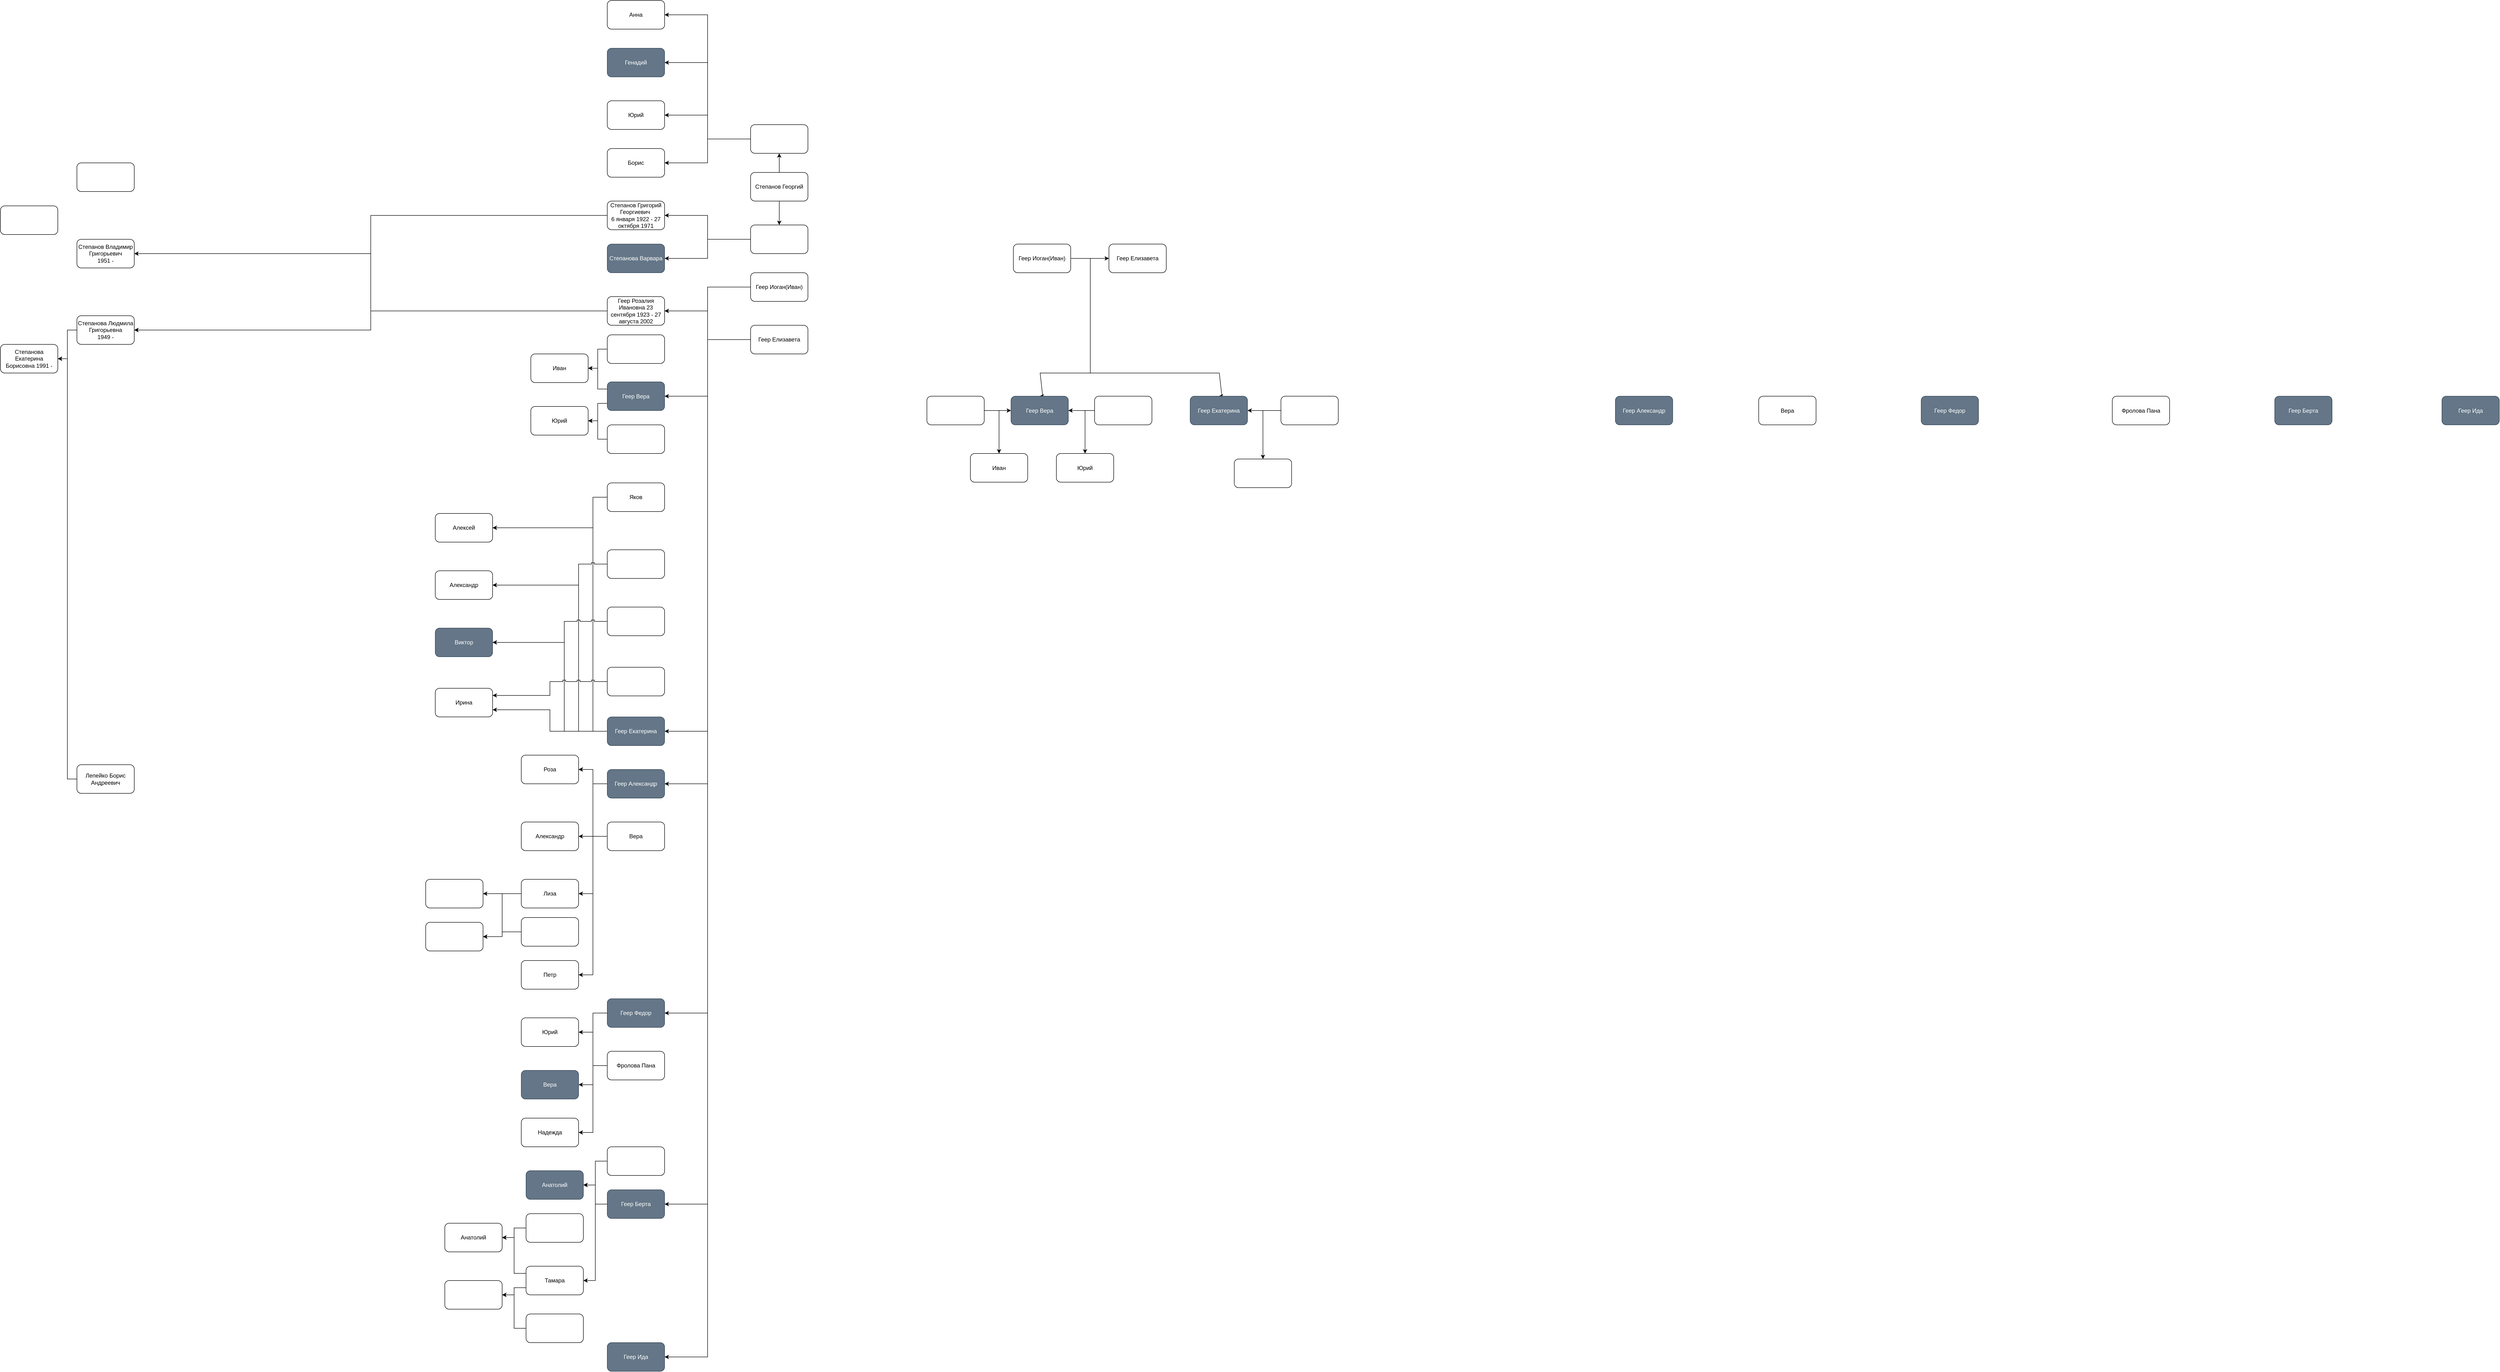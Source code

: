 <mxfile version="12.4.2" type="github" pages="1">
  <diagram id="bOImNjRgHDn3hIm16_os" name="Page-1">
    <mxGraphModel dx="3180" dy="1941" grid="1" gridSize="10" guides="1" tooltips="1" connect="1" arrows="1" fold="1" page="1" pageScale="1" pageWidth="1169" pageHeight="827" math="0" shadow="0">
      <root>
        <mxCell id="0"/>
        <mxCell id="1" parent="0"/>
        <mxCell id="dWE5OJu-kgNSP2H43DEx-1" value="Степанова Екатерина Борисовна 1991 -" style="rounded=1;whiteSpace=wrap;html=1;" vertex="1" parent="1">
          <mxGeometry x="-890" y="260" width="120" height="60" as="geometry"/>
        </mxCell>
        <mxCell id="dWE5OJu-kgNSP2H43DEx-8" style="edgeStyle=orthogonalEdgeStyle;rounded=0;orthogonalLoop=1;jettySize=auto;html=1;exitX=0;exitY=0.5;exitDx=0;exitDy=0;entryX=1;entryY=0.5;entryDx=0;entryDy=0;" edge="1" parent="1" source="dWE5OJu-kgNSP2H43DEx-2" target="dWE5OJu-kgNSP2H43DEx-1">
          <mxGeometry relative="1" as="geometry"/>
        </mxCell>
        <mxCell id="dWE5OJu-kgNSP2H43DEx-2" value="Степанова Людмила Григорьевна&lt;br&gt;1949 -" style="rounded=1;whiteSpace=wrap;html=1;" vertex="1" parent="1">
          <mxGeometry x="-730" y="200" width="120" height="60" as="geometry"/>
        </mxCell>
        <mxCell id="dWE5OJu-kgNSP2H43DEx-7" style="edgeStyle=orthogonalEdgeStyle;rounded=0;orthogonalLoop=1;jettySize=auto;html=1;exitX=0;exitY=0.5;exitDx=0;exitDy=0;entryX=1;entryY=0.5;entryDx=0;entryDy=0;" edge="1" parent="1" source="dWE5OJu-kgNSP2H43DEx-3" target="dWE5OJu-kgNSP2H43DEx-1">
          <mxGeometry relative="1" as="geometry"/>
        </mxCell>
        <mxCell id="dWE5OJu-kgNSP2H43DEx-3" value="Лепейко Борис Андреевич" style="rounded=1;whiteSpace=wrap;html=1;" vertex="1" parent="1">
          <mxGeometry x="-730" y="1140" width="120" height="60" as="geometry"/>
        </mxCell>
        <mxCell id="dWE5OJu-kgNSP2H43DEx-9" style="edgeStyle=orthogonalEdgeStyle;rounded=0;orthogonalLoop=1;jettySize=auto;html=1;exitX=0;exitY=0.5;exitDx=0;exitDy=0;entryX=1;entryY=0.5;entryDx=0;entryDy=0;" edge="1" parent="1" source="dWE5OJu-kgNSP2H43DEx-4" target="dWE5OJu-kgNSP2H43DEx-2">
          <mxGeometry relative="1" as="geometry"/>
        </mxCell>
        <mxCell id="dWE5OJu-kgNSP2H43DEx-11" style="edgeStyle=orthogonalEdgeStyle;rounded=0;orthogonalLoop=1;jettySize=auto;html=1;exitX=0;exitY=0.5;exitDx=0;exitDy=0;entryX=1;entryY=0.5;entryDx=0;entryDy=0;" edge="1" parent="1" source="dWE5OJu-kgNSP2H43DEx-4" target="dWE5OJu-kgNSP2H43DEx-6">
          <mxGeometry relative="1" as="geometry"/>
        </mxCell>
        <mxCell id="dWE5OJu-kgNSP2H43DEx-4" value="Геер Розалия Ивановна 23 сентября 1923 - 27 августа 2002" style="rounded=1;whiteSpace=wrap;html=1;" vertex="1" parent="1">
          <mxGeometry x="380" y="160" width="120" height="60" as="geometry"/>
        </mxCell>
        <mxCell id="dWE5OJu-kgNSP2H43DEx-10" style="edgeStyle=orthogonalEdgeStyle;rounded=0;orthogonalLoop=1;jettySize=auto;html=1;exitX=0;exitY=0.5;exitDx=0;exitDy=0;entryX=1;entryY=0.5;entryDx=0;entryDy=0;" edge="1" parent="1" source="dWE5OJu-kgNSP2H43DEx-5" target="dWE5OJu-kgNSP2H43DEx-2">
          <mxGeometry relative="1" as="geometry"/>
        </mxCell>
        <mxCell id="dWE5OJu-kgNSP2H43DEx-5" value="Степанов Григорий Георгиевич&amp;nbsp;&lt;br&gt;6 января 1922 - 27 октября 1971" style="rounded=1;whiteSpace=wrap;html=1;" vertex="1" parent="1">
          <mxGeometry x="380" y="-40" width="120" height="60" as="geometry"/>
        </mxCell>
        <mxCell id="dWE5OJu-kgNSP2H43DEx-6" value="Степанов Владимир Григорьевич&lt;br&gt;1951 -" style="rounded=1;whiteSpace=wrap;html=1;" vertex="1" parent="1">
          <mxGeometry x="-730" y="40" width="120" height="60" as="geometry"/>
        </mxCell>
        <mxCell id="dWE5OJu-kgNSP2H43DEx-12" value="" style="rounded=1;whiteSpace=wrap;html=1;" vertex="1" parent="1">
          <mxGeometry x="-730" y="-120" width="120" height="60" as="geometry"/>
        </mxCell>
        <mxCell id="dWE5OJu-kgNSP2H43DEx-13" value="" style="rounded=1;whiteSpace=wrap;html=1;" vertex="1" parent="1">
          <mxGeometry x="-890" y="-30" width="120" height="60" as="geometry"/>
        </mxCell>
        <mxCell id="dWE5OJu-kgNSP2H43DEx-37" style="edgeStyle=orthogonalEdgeStyle;rounded=0;orthogonalLoop=1;jettySize=auto;html=1;exitX=0;exitY=0.5;exitDx=0;exitDy=0;entryX=1;entryY=0.5;entryDx=0;entryDy=0;" edge="1" parent="1" source="dWE5OJu-kgNSP2H43DEx-14" target="dWE5OJu-kgNSP2H43DEx-4">
          <mxGeometry relative="1" as="geometry"/>
        </mxCell>
        <mxCell id="dWE5OJu-kgNSP2H43DEx-14" value="Геер Иоган(Иван)" style="rounded=1;whiteSpace=wrap;html=1;" vertex="1" parent="1">
          <mxGeometry x="680" y="110" width="120" height="60" as="geometry"/>
        </mxCell>
        <mxCell id="dWE5OJu-kgNSP2H43DEx-36" style="edgeStyle=orthogonalEdgeStyle;rounded=0;orthogonalLoop=1;jettySize=auto;html=1;exitX=0;exitY=0.5;exitDx=0;exitDy=0;entryX=1;entryY=0.5;entryDx=0;entryDy=0;" edge="1" parent="1" source="dWE5OJu-kgNSP2H43DEx-15" target="dWE5OJu-kgNSP2H43DEx-4">
          <mxGeometry relative="1" as="geometry"/>
        </mxCell>
        <mxCell id="dWE5OJu-kgNSP2H43DEx-38" style="edgeStyle=orthogonalEdgeStyle;rounded=0;orthogonalLoop=1;jettySize=auto;html=1;exitX=0;exitY=0.5;exitDx=0;exitDy=0;entryX=1;entryY=0.5;entryDx=0;entryDy=0;" edge="1" parent="1" source="dWE5OJu-kgNSP2H43DEx-15" target="dWE5OJu-kgNSP2H43DEx-16">
          <mxGeometry relative="1" as="geometry"/>
        </mxCell>
        <mxCell id="dWE5OJu-kgNSP2H43DEx-39" style="edgeStyle=orthogonalEdgeStyle;rounded=0;orthogonalLoop=1;jettySize=auto;html=1;exitX=0;exitY=0.5;exitDx=0;exitDy=0;entryX=1;entryY=0.5;entryDx=0;entryDy=0;" edge="1" parent="1" source="dWE5OJu-kgNSP2H43DEx-15" target="dWE5OJu-kgNSP2H43DEx-17">
          <mxGeometry relative="1" as="geometry"/>
        </mxCell>
        <mxCell id="dWE5OJu-kgNSP2H43DEx-40" style="edgeStyle=orthogonalEdgeStyle;rounded=0;orthogonalLoop=1;jettySize=auto;html=1;exitX=0;exitY=0.5;exitDx=0;exitDy=0;entryX=1;entryY=0.5;entryDx=0;entryDy=0;" edge="1" parent="1" source="dWE5OJu-kgNSP2H43DEx-15" target="dWE5OJu-kgNSP2H43DEx-18">
          <mxGeometry relative="1" as="geometry"/>
        </mxCell>
        <mxCell id="dWE5OJu-kgNSP2H43DEx-41" style="edgeStyle=orthogonalEdgeStyle;rounded=0;orthogonalLoop=1;jettySize=auto;html=1;exitX=0;exitY=0.5;exitDx=0;exitDy=0;entryX=1;entryY=0.5;entryDx=0;entryDy=0;" edge="1" parent="1" source="dWE5OJu-kgNSP2H43DEx-15" target="dWE5OJu-kgNSP2H43DEx-19">
          <mxGeometry relative="1" as="geometry"/>
        </mxCell>
        <mxCell id="dWE5OJu-kgNSP2H43DEx-44" style="edgeStyle=orthogonalEdgeStyle;rounded=0;orthogonalLoop=1;jettySize=auto;html=1;exitX=0;exitY=0.5;exitDx=0;exitDy=0;entryX=1;entryY=0.5;entryDx=0;entryDy=0;" edge="1" parent="1" source="dWE5OJu-kgNSP2H43DEx-15" target="dWE5OJu-kgNSP2H43DEx-42">
          <mxGeometry relative="1" as="geometry"/>
        </mxCell>
        <mxCell id="dWE5OJu-kgNSP2H43DEx-45" style="edgeStyle=orthogonalEdgeStyle;rounded=0;orthogonalLoop=1;jettySize=auto;html=1;exitX=0;exitY=0.5;exitDx=0;exitDy=0;entryX=1;entryY=0.5;entryDx=0;entryDy=0;" edge="1" parent="1" source="dWE5OJu-kgNSP2H43DEx-15" target="dWE5OJu-kgNSP2H43DEx-43">
          <mxGeometry relative="1" as="geometry"/>
        </mxCell>
        <mxCell id="dWE5OJu-kgNSP2H43DEx-15" value="Геер Елизавета" style="rounded=1;whiteSpace=wrap;html=1;" vertex="1" parent="1">
          <mxGeometry x="680" y="220" width="120" height="60" as="geometry"/>
        </mxCell>
        <mxCell id="dWE5OJu-kgNSP2H43DEx-50" style="edgeStyle=orthogonalEdgeStyle;rounded=0;orthogonalLoop=1;jettySize=auto;html=1;exitX=0;exitY=0.25;exitDx=0;exitDy=0;entryX=1;entryY=0.5;entryDx=0;entryDy=0;" edge="1" parent="1" source="dWE5OJu-kgNSP2H43DEx-16" target="dWE5OJu-kgNSP2H43DEx-48">
          <mxGeometry relative="1" as="geometry"/>
        </mxCell>
        <mxCell id="dWE5OJu-kgNSP2H43DEx-53" style="edgeStyle=orthogonalEdgeStyle;rounded=0;orthogonalLoop=1;jettySize=auto;html=1;exitX=0;exitY=0.75;exitDx=0;exitDy=0;entryX=1;entryY=0.5;entryDx=0;entryDy=0;" edge="1" parent="1" source="dWE5OJu-kgNSP2H43DEx-16" target="dWE5OJu-kgNSP2H43DEx-49">
          <mxGeometry relative="1" as="geometry"/>
        </mxCell>
        <mxCell id="dWE5OJu-kgNSP2H43DEx-16" value="Геер Вера" style="rounded=1;whiteSpace=wrap;html=1;fillColor=#647687;strokeColor=#314354;fontColor=#ffffff;" vertex="1" parent="1">
          <mxGeometry x="380" y="338.5" width="120" height="60" as="geometry"/>
        </mxCell>
        <mxCell id="dWE5OJu-kgNSP2H43DEx-66" style="edgeStyle=orthogonalEdgeStyle;rounded=0;orthogonalLoop=1;jettySize=auto;html=1;exitX=0;exitY=0.5;exitDx=0;exitDy=0;entryX=1;entryY=0.75;entryDx=0;entryDy=0;jumpStyle=sharp;" edge="1" parent="1" source="dWE5OJu-kgNSP2H43DEx-17" target="dWE5OJu-kgNSP2H43DEx-54">
          <mxGeometry relative="1" as="geometry"/>
        </mxCell>
        <mxCell id="dWE5OJu-kgNSP2H43DEx-104" style="edgeStyle=orthogonalEdgeStyle;rounded=0;orthogonalLoop=1;jettySize=auto;html=1;exitX=0;exitY=0.5;exitDx=0;exitDy=0;entryX=1;entryY=0.5;entryDx=0;entryDy=0;jumpStyle=sharp;" edge="1" parent="1" source="dWE5OJu-kgNSP2H43DEx-17" target="dWE5OJu-kgNSP2H43DEx-55">
          <mxGeometry relative="1" as="geometry">
            <Array as="points">
              <mxPoint x="290" y="1070"/>
              <mxPoint x="290" y="884"/>
            </Array>
          </mxGeometry>
        </mxCell>
        <mxCell id="dWE5OJu-kgNSP2H43DEx-105" style="edgeStyle=orthogonalEdgeStyle;rounded=0;orthogonalLoop=1;jettySize=auto;html=1;exitX=0;exitY=0.5;exitDx=0;exitDy=0;entryX=1;entryY=0.5;entryDx=0;entryDy=0;jumpStyle=sharp;" edge="1" parent="1" source="dWE5OJu-kgNSP2H43DEx-17" target="dWE5OJu-kgNSP2H43DEx-56">
          <mxGeometry relative="1" as="geometry">
            <Array as="points">
              <mxPoint x="320" y="1070"/>
              <mxPoint x="320" y="764"/>
            </Array>
          </mxGeometry>
        </mxCell>
        <mxCell id="dWE5OJu-kgNSP2H43DEx-106" style="edgeStyle=orthogonalEdgeStyle;rounded=0;orthogonalLoop=1;jettySize=auto;html=1;exitX=0;exitY=0.5;exitDx=0;exitDy=0;entryX=1;entryY=0.5;entryDx=0;entryDy=0;jumpStyle=sharp;" edge="1" parent="1" source="dWE5OJu-kgNSP2H43DEx-17" target="dWE5OJu-kgNSP2H43DEx-57">
          <mxGeometry relative="1" as="geometry">
            <Array as="points">
              <mxPoint x="350" y="1070"/>
              <mxPoint x="350" y="644"/>
            </Array>
          </mxGeometry>
        </mxCell>
        <mxCell id="dWE5OJu-kgNSP2H43DEx-17" value="Геер Екатерина" style="rounded=1;whiteSpace=wrap;html=1;fillColor=#647687;strokeColor=#314354;fontColor=#ffffff;" vertex="1" parent="1">
          <mxGeometry x="380" y="1040" width="120" height="60" as="geometry"/>
        </mxCell>
        <mxCell id="dWE5OJu-kgNSP2H43DEx-75" style="edgeStyle=orthogonalEdgeStyle;rounded=0;orthogonalLoop=1;jettySize=auto;html=1;exitX=0;exitY=0.5;exitDx=0;exitDy=0;entryX=1;entryY=0.5;entryDx=0;entryDy=0;" edge="1" parent="1" source="dWE5OJu-kgNSP2H43DEx-18" target="dWE5OJu-kgNSP2H43DEx-74">
          <mxGeometry relative="1" as="geometry"/>
        </mxCell>
        <mxCell id="dWE5OJu-kgNSP2H43DEx-77" style="edgeStyle=orthogonalEdgeStyle;rounded=0;orthogonalLoop=1;jettySize=auto;html=1;exitX=0;exitY=0.5;exitDx=0;exitDy=0;entryX=1;entryY=0.5;entryDx=0;entryDy=0;" edge="1" parent="1" source="dWE5OJu-kgNSP2H43DEx-18" target="dWE5OJu-kgNSP2H43DEx-71">
          <mxGeometry relative="1" as="geometry"/>
        </mxCell>
        <mxCell id="dWE5OJu-kgNSP2H43DEx-18" value="Геер Александр" style="rounded=1;whiteSpace=wrap;html=1;fillColor=#647687;strokeColor=#314354;fontColor=#ffffff;" vertex="1" parent="1">
          <mxGeometry x="380" y="1150" width="120" height="60" as="geometry"/>
        </mxCell>
        <mxCell id="dWE5OJu-kgNSP2H43DEx-84" style="edgeStyle=orthogonalEdgeStyle;rounded=0;orthogonalLoop=1;jettySize=auto;html=1;exitX=0;exitY=0.5;exitDx=0;exitDy=0;entryX=1;entryY=0.5;entryDx=0;entryDy=0;" edge="1" parent="1" source="dWE5OJu-kgNSP2H43DEx-19" target="dWE5OJu-kgNSP2H43DEx-81">
          <mxGeometry relative="1" as="geometry"/>
        </mxCell>
        <mxCell id="dWE5OJu-kgNSP2H43DEx-85" style="edgeStyle=orthogonalEdgeStyle;rounded=0;orthogonalLoop=1;jettySize=auto;html=1;exitX=0;exitY=0.5;exitDx=0;exitDy=0;entryX=1;entryY=0.5;entryDx=0;entryDy=0;" edge="1" parent="1" source="dWE5OJu-kgNSP2H43DEx-19" target="dWE5OJu-kgNSP2H43DEx-82">
          <mxGeometry relative="1" as="geometry"/>
        </mxCell>
        <mxCell id="dWE5OJu-kgNSP2H43DEx-19" value="Геер Федор" style="rounded=1;whiteSpace=wrap;html=1;fillColor=#647687;strokeColor=#314354;fontColor=#ffffff;" vertex="1" parent="1">
          <mxGeometry x="380" y="1630" width="120" height="60" as="geometry"/>
        </mxCell>
        <mxCell id="dWE5OJu-kgNSP2H43DEx-20" value="Борис" style="rounded=1;whiteSpace=wrap;html=1;" vertex="1" parent="1">
          <mxGeometry x="380" y="-150" width="120" height="60" as="geometry"/>
        </mxCell>
        <mxCell id="dWE5OJu-kgNSP2H43DEx-21" value="Юрий" style="rounded=1;whiteSpace=wrap;html=1;" vertex="1" parent="1">
          <mxGeometry x="380" y="-250" width="120" height="60" as="geometry"/>
        </mxCell>
        <mxCell id="dWE5OJu-kgNSP2H43DEx-22" value="Генадий" style="rounded=1;whiteSpace=wrap;html=1;fillColor=#647687;strokeColor=#314354;fontColor=#ffffff;" vertex="1" parent="1">
          <mxGeometry x="380" y="-360" width="120" height="60" as="geometry"/>
        </mxCell>
        <mxCell id="dWE5OJu-kgNSP2H43DEx-23" value="Анна" style="rounded=1;whiteSpace=wrap;html=1;" vertex="1" parent="1">
          <mxGeometry x="380" y="-460" width="120" height="60" as="geometry"/>
        </mxCell>
        <mxCell id="dWE5OJu-kgNSP2H43DEx-27" style="edgeStyle=orthogonalEdgeStyle;rounded=0;orthogonalLoop=1;jettySize=auto;html=1;exitX=0;exitY=0.5;exitDx=0;exitDy=0;entryX=1;entryY=0.5;entryDx=0;entryDy=0;" edge="1" parent="1" source="dWE5OJu-kgNSP2H43DEx-24" target="dWE5OJu-kgNSP2H43DEx-5">
          <mxGeometry relative="1" as="geometry"/>
        </mxCell>
        <mxCell id="dWE5OJu-kgNSP2H43DEx-35" style="edgeStyle=orthogonalEdgeStyle;rounded=0;orthogonalLoop=1;jettySize=auto;html=1;exitX=0;exitY=0.5;exitDx=0;exitDy=0;entryX=1;entryY=0.5;entryDx=0;entryDy=0;" edge="1" parent="1" source="dWE5OJu-kgNSP2H43DEx-24" target="dWE5OJu-kgNSP2H43DEx-34">
          <mxGeometry relative="1" as="geometry"/>
        </mxCell>
        <mxCell id="dWE5OJu-kgNSP2H43DEx-24" value="" style="rounded=1;whiteSpace=wrap;html=1;" vertex="1" parent="1">
          <mxGeometry x="680" y="10" width="120" height="60" as="geometry"/>
        </mxCell>
        <mxCell id="dWE5OJu-kgNSP2H43DEx-31" style="edgeStyle=orthogonalEdgeStyle;rounded=0;orthogonalLoop=1;jettySize=auto;html=1;exitX=0.5;exitY=0;exitDx=0;exitDy=0;entryX=0.5;entryY=1;entryDx=0;entryDy=0;" edge="1" parent="1" source="dWE5OJu-kgNSP2H43DEx-25" target="dWE5OJu-kgNSP2H43DEx-26">
          <mxGeometry relative="1" as="geometry"/>
        </mxCell>
        <mxCell id="dWE5OJu-kgNSP2H43DEx-114" style="edgeStyle=orthogonalEdgeStyle;rounded=0;jumpStyle=sharp;orthogonalLoop=1;jettySize=auto;html=1;exitX=0.5;exitY=1;exitDx=0;exitDy=0;entryX=0.5;entryY=0;entryDx=0;entryDy=0;" edge="1" parent="1" source="dWE5OJu-kgNSP2H43DEx-25" target="dWE5OJu-kgNSP2H43DEx-24">
          <mxGeometry relative="1" as="geometry"/>
        </mxCell>
        <mxCell id="dWE5OJu-kgNSP2H43DEx-25" value="Степанов Георгий" style="rounded=1;whiteSpace=wrap;html=1;" vertex="1" parent="1">
          <mxGeometry x="680" y="-100" width="120" height="60" as="geometry"/>
        </mxCell>
        <mxCell id="dWE5OJu-kgNSP2H43DEx-30" style="edgeStyle=orthogonalEdgeStyle;rounded=0;orthogonalLoop=1;jettySize=auto;html=1;exitX=0;exitY=0.5;exitDx=0;exitDy=0;entryX=1;entryY=0.5;entryDx=0;entryDy=0;" edge="1" parent="1" source="dWE5OJu-kgNSP2H43DEx-26" target="dWE5OJu-kgNSP2H43DEx-20">
          <mxGeometry relative="1" as="geometry"/>
        </mxCell>
        <mxCell id="dWE5OJu-kgNSP2H43DEx-32" style="edgeStyle=orthogonalEdgeStyle;rounded=0;orthogonalLoop=1;jettySize=auto;html=1;exitX=0;exitY=0.5;exitDx=0;exitDy=0;entryX=1;entryY=0.5;entryDx=0;entryDy=0;" edge="1" parent="1" source="dWE5OJu-kgNSP2H43DEx-26" target="dWE5OJu-kgNSP2H43DEx-22">
          <mxGeometry relative="1" as="geometry"/>
        </mxCell>
        <mxCell id="dWE5OJu-kgNSP2H43DEx-33" style="edgeStyle=orthogonalEdgeStyle;rounded=0;orthogonalLoop=1;jettySize=auto;html=1;exitX=0;exitY=0.5;exitDx=0;exitDy=0;entryX=1;entryY=0.5;entryDx=0;entryDy=0;" edge="1" parent="1" source="dWE5OJu-kgNSP2H43DEx-26" target="dWE5OJu-kgNSP2H43DEx-23">
          <mxGeometry relative="1" as="geometry"/>
        </mxCell>
        <mxCell id="dWE5OJu-kgNSP2H43DEx-113" style="edgeStyle=orthogonalEdgeStyle;rounded=0;jumpStyle=sharp;orthogonalLoop=1;jettySize=auto;html=1;exitX=0;exitY=0.5;exitDx=0;exitDy=0;entryX=1;entryY=0.5;entryDx=0;entryDy=0;" edge="1" parent="1" source="dWE5OJu-kgNSP2H43DEx-26" target="dWE5OJu-kgNSP2H43DEx-21">
          <mxGeometry relative="1" as="geometry"/>
        </mxCell>
        <mxCell id="dWE5OJu-kgNSP2H43DEx-26" value="" style="rounded=1;whiteSpace=wrap;html=1;" vertex="1" parent="1">
          <mxGeometry x="680" y="-200" width="120" height="60" as="geometry"/>
        </mxCell>
        <mxCell id="dWE5OJu-kgNSP2H43DEx-34" value="Степанова Варвара" style="rounded=1;whiteSpace=wrap;html=1;fillColor=#647687;strokeColor=#314354;fontColor=#ffffff;" vertex="1" parent="1">
          <mxGeometry x="380" y="50" width="120" height="60" as="geometry"/>
        </mxCell>
        <mxCell id="dWE5OJu-kgNSP2H43DEx-91" style="edgeStyle=orthogonalEdgeStyle;rounded=0;orthogonalLoop=1;jettySize=auto;html=1;exitX=0;exitY=0.5;exitDx=0;exitDy=0;entryX=1;entryY=0.5;entryDx=0;entryDy=0;" edge="1" parent="1" source="dWE5OJu-kgNSP2H43DEx-42" target="dWE5OJu-kgNSP2H43DEx-88">
          <mxGeometry relative="1" as="geometry"/>
        </mxCell>
        <mxCell id="dWE5OJu-kgNSP2H43DEx-42" value="Геер Берта" style="rounded=1;whiteSpace=wrap;html=1;fillColor=#647687;strokeColor=#314354;fontColor=#ffffff;" vertex="1" parent="1">
          <mxGeometry x="380" y="2030" width="120" height="60" as="geometry"/>
        </mxCell>
        <mxCell id="dWE5OJu-kgNSP2H43DEx-43" value="Геер Ида" style="rounded=1;whiteSpace=wrap;html=1;fillColor=#647687;strokeColor=#314354;fontColor=#ffffff;" vertex="1" parent="1">
          <mxGeometry x="380" y="2350" width="120" height="60" as="geometry"/>
        </mxCell>
        <mxCell id="dWE5OJu-kgNSP2H43DEx-52" style="edgeStyle=orthogonalEdgeStyle;rounded=0;orthogonalLoop=1;jettySize=auto;html=1;exitX=0;exitY=0.5;exitDx=0;exitDy=0;entryX=1;entryY=0.5;entryDx=0;entryDy=0;" edge="1" parent="1" source="dWE5OJu-kgNSP2H43DEx-46" target="dWE5OJu-kgNSP2H43DEx-49">
          <mxGeometry relative="1" as="geometry"/>
        </mxCell>
        <mxCell id="dWE5OJu-kgNSP2H43DEx-46" value="" style="rounded=1;whiteSpace=wrap;html=1;" vertex="1" parent="1">
          <mxGeometry x="380" y="428.5" width="120" height="60" as="geometry"/>
        </mxCell>
        <mxCell id="dWE5OJu-kgNSP2H43DEx-51" style="edgeStyle=orthogonalEdgeStyle;rounded=0;orthogonalLoop=1;jettySize=auto;html=1;exitX=0;exitY=0.5;exitDx=0;exitDy=0;entryX=1;entryY=0.5;entryDx=0;entryDy=0;" edge="1" parent="1" source="dWE5OJu-kgNSP2H43DEx-47" target="dWE5OJu-kgNSP2H43DEx-48">
          <mxGeometry relative="1" as="geometry"/>
        </mxCell>
        <mxCell id="dWE5OJu-kgNSP2H43DEx-47" value="" style="rounded=1;whiteSpace=wrap;html=1;" vertex="1" parent="1">
          <mxGeometry x="380" y="240" width="120" height="60" as="geometry"/>
        </mxCell>
        <mxCell id="dWE5OJu-kgNSP2H43DEx-48" value="Иван" style="rounded=1;whiteSpace=wrap;html=1;" vertex="1" parent="1">
          <mxGeometry x="220" y="280" width="120" height="60" as="geometry"/>
        </mxCell>
        <mxCell id="dWE5OJu-kgNSP2H43DEx-49" value="Юрий" style="rounded=1;whiteSpace=wrap;html=1;" vertex="1" parent="1">
          <mxGeometry x="220" y="390" width="120" height="60" as="geometry"/>
        </mxCell>
        <mxCell id="dWE5OJu-kgNSP2H43DEx-54" value="Ирина" style="rounded=1;whiteSpace=wrap;html=1;" vertex="1" parent="1">
          <mxGeometry x="20" y="980" width="120" height="60" as="geometry"/>
        </mxCell>
        <mxCell id="dWE5OJu-kgNSP2H43DEx-55" value="Виктор" style="rounded=1;whiteSpace=wrap;html=1;fillColor=#647687;strokeColor=#314354;fontColor=#ffffff;" vertex="1" parent="1">
          <mxGeometry x="20" y="854" width="120" height="60" as="geometry"/>
        </mxCell>
        <mxCell id="dWE5OJu-kgNSP2H43DEx-56" value="Александр" style="rounded=1;whiteSpace=wrap;html=1;" vertex="1" parent="1">
          <mxGeometry x="20" y="734" width="120" height="60" as="geometry"/>
        </mxCell>
        <mxCell id="dWE5OJu-kgNSP2H43DEx-57" value="Алексей" style="rounded=1;whiteSpace=wrap;html=1;" vertex="1" parent="1">
          <mxGeometry x="20" y="614" width="120" height="60" as="geometry"/>
        </mxCell>
        <mxCell id="dWE5OJu-kgNSP2H43DEx-65" style="edgeStyle=orthogonalEdgeStyle;rounded=0;orthogonalLoop=1;jettySize=auto;html=1;exitX=0;exitY=0.5;exitDx=0;exitDy=0;entryX=1;entryY=0.25;entryDx=0;entryDy=0;jumpStyle=sharp;" edge="1" parent="1" source="dWE5OJu-kgNSP2H43DEx-58" target="dWE5OJu-kgNSP2H43DEx-54">
          <mxGeometry relative="1" as="geometry"/>
        </mxCell>
        <mxCell id="dWE5OJu-kgNSP2H43DEx-58" value="" style="rounded=1;whiteSpace=wrap;html=1;" vertex="1" parent="1">
          <mxGeometry x="380" y="936" width="120" height="60" as="geometry"/>
        </mxCell>
        <mxCell id="dWE5OJu-kgNSP2H43DEx-64" style="edgeStyle=orthogonalEdgeStyle;rounded=0;orthogonalLoop=1;jettySize=auto;html=1;exitX=0;exitY=0.5;exitDx=0;exitDy=0;entryX=1;entryY=0.5;entryDx=0;entryDy=0;jumpStyle=sharp;" edge="1" parent="1" source="dWE5OJu-kgNSP2H43DEx-59" target="dWE5OJu-kgNSP2H43DEx-55">
          <mxGeometry relative="1" as="geometry">
            <Array as="points">
              <mxPoint x="290" y="840"/>
              <mxPoint x="290" y="884"/>
            </Array>
          </mxGeometry>
        </mxCell>
        <mxCell id="dWE5OJu-kgNSP2H43DEx-59" value="" style="rounded=1;whiteSpace=wrap;html=1;" vertex="1" parent="1">
          <mxGeometry x="380" y="810" width="120" height="60" as="geometry"/>
        </mxCell>
        <mxCell id="dWE5OJu-kgNSP2H43DEx-63" style="edgeStyle=orthogonalEdgeStyle;rounded=0;orthogonalLoop=1;jettySize=auto;html=1;exitX=0;exitY=0.5;exitDx=0;exitDy=0;entryX=1;entryY=0.5;entryDx=0;entryDy=0;jumpStyle=sharp;" edge="1" parent="1" source="dWE5OJu-kgNSP2H43DEx-60" target="dWE5OJu-kgNSP2H43DEx-56">
          <mxGeometry relative="1" as="geometry">
            <Array as="points">
              <mxPoint x="320" y="720"/>
              <mxPoint x="320" y="764"/>
            </Array>
          </mxGeometry>
        </mxCell>
        <mxCell id="dWE5OJu-kgNSP2H43DEx-60" value="" style="rounded=1;whiteSpace=wrap;html=1;" vertex="1" parent="1">
          <mxGeometry x="380" y="690" width="120" height="60" as="geometry"/>
        </mxCell>
        <mxCell id="dWE5OJu-kgNSP2H43DEx-62" style="edgeStyle=orthogonalEdgeStyle;rounded=0;orthogonalLoop=1;jettySize=auto;html=1;exitX=0;exitY=0.5;exitDx=0;exitDy=0;entryX=1;entryY=0.5;entryDx=0;entryDy=0;jumpStyle=sharp;" edge="1" parent="1" source="dWE5OJu-kgNSP2H43DEx-61" target="dWE5OJu-kgNSP2H43DEx-57">
          <mxGeometry relative="1" as="geometry">
            <Array as="points">
              <mxPoint x="350" y="580"/>
              <mxPoint x="350" y="644"/>
            </Array>
          </mxGeometry>
        </mxCell>
        <mxCell id="dWE5OJu-kgNSP2H43DEx-61" value="Яков" style="rounded=1;whiteSpace=wrap;html=1;" vertex="1" parent="1">
          <mxGeometry x="380" y="550" width="120" height="60" as="geometry"/>
        </mxCell>
        <mxCell id="dWE5OJu-kgNSP2H43DEx-76" style="edgeStyle=orthogonalEdgeStyle;rounded=0;orthogonalLoop=1;jettySize=auto;html=1;exitX=0;exitY=0.5;exitDx=0;exitDy=0;entryX=1;entryY=0.5;entryDx=0;entryDy=0;" edge="1" parent="1" source="dWE5OJu-kgNSP2H43DEx-70" target="dWE5OJu-kgNSP2H43DEx-74">
          <mxGeometry relative="1" as="geometry"/>
        </mxCell>
        <mxCell id="dWE5OJu-kgNSP2H43DEx-78" style="edgeStyle=orthogonalEdgeStyle;rounded=0;orthogonalLoop=1;jettySize=auto;html=1;exitX=0;exitY=0.5;exitDx=0;exitDy=0;entryX=1;entryY=0.5;entryDx=0;entryDy=0;" edge="1" parent="1" source="dWE5OJu-kgNSP2H43DEx-70" target="dWE5OJu-kgNSP2H43DEx-72">
          <mxGeometry relative="1" as="geometry"/>
        </mxCell>
        <mxCell id="dWE5OJu-kgNSP2H43DEx-79" style="edgeStyle=orthogonalEdgeStyle;rounded=0;orthogonalLoop=1;jettySize=auto;html=1;exitX=0;exitY=0.5;exitDx=0;exitDy=0;entryX=1;entryY=0.5;entryDx=0;entryDy=0;" edge="1" parent="1" source="dWE5OJu-kgNSP2H43DEx-70" target="dWE5OJu-kgNSP2H43DEx-73">
          <mxGeometry relative="1" as="geometry"/>
        </mxCell>
        <mxCell id="dWE5OJu-kgNSP2H43DEx-70" value="Вера" style="rounded=1;whiteSpace=wrap;html=1;" vertex="1" parent="1">
          <mxGeometry x="380" y="1260" width="120" height="60" as="geometry"/>
        </mxCell>
        <mxCell id="dWE5OJu-kgNSP2H43DEx-71" value="Петр" style="rounded=1;whiteSpace=wrap;html=1;" vertex="1" parent="1">
          <mxGeometry x="200" y="1550" width="120" height="60" as="geometry"/>
        </mxCell>
        <mxCell id="dWE5OJu-kgNSP2H43DEx-111" style="edgeStyle=orthogonalEdgeStyle;rounded=0;jumpStyle=sharp;orthogonalLoop=1;jettySize=auto;html=1;exitX=0;exitY=0.5;exitDx=0;exitDy=0;entryX=1;entryY=0.5;entryDx=0;entryDy=0;" edge="1" parent="1" source="dWE5OJu-kgNSP2H43DEx-72" target="dWE5OJu-kgNSP2H43DEx-108">
          <mxGeometry relative="1" as="geometry"/>
        </mxCell>
        <mxCell id="dWE5OJu-kgNSP2H43DEx-112" style="edgeStyle=orthogonalEdgeStyle;rounded=0;jumpStyle=sharp;orthogonalLoop=1;jettySize=auto;html=1;exitX=0;exitY=0.5;exitDx=0;exitDy=0;entryX=1;entryY=0.5;entryDx=0;entryDy=0;" edge="1" parent="1" source="dWE5OJu-kgNSP2H43DEx-72" target="dWE5OJu-kgNSP2H43DEx-109">
          <mxGeometry relative="1" as="geometry"/>
        </mxCell>
        <mxCell id="dWE5OJu-kgNSP2H43DEx-72" value="Лиза" style="rounded=1;whiteSpace=wrap;html=1;" vertex="1" parent="1">
          <mxGeometry x="200" y="1380" width="120" height="60" as="geometry"/>
        </mxCell>
        <mxCell id="dWE5OJu-kgNSP2H43DEx-73" value="Александр" style="rounded=1;whiteSpace=wrap;html=1;" vertex="1" parent="1">
          <mxGeometry x="200" y="1260" width="120" height="60" as="geometry"/>
        </mxCell>
        <mxCell id="dWE5OJu-kgNSP2H43DEx-74" value="Роза" style="rounded=1;whiteSpace=wrap;html=1;" vertex="1" parent="1">
          <mxGeometry x="200" y="1120" width="120" height="60" as="geometry"/>
        </mxCell>
        <mxCell id="dWE5OJu-kgNSP2H43DEx-86" style="edgeStyle=orthogonalEdgeStyle;rounded=0;orthogonalLoop=1;jettySize=auto;html=1;exitX=0;exitY=0.5;exitDx=0;exitDy=0;entryX=1;entryY=0.5;entryDx=0;entryDy=0;" edge="1" parent="1" source="dWE5OJu-kgNSP2H43DEx-80" target="dWE5OJu-kgNSP2H43DEx-83">
          <mxGeometry relative="1" as="geometry"/>
        </mxCell>
        <mxCell id="dWE5OJu-kgNSP2H43DEx-80" value="Фролова Пана" style="rounded=1;whiteSpace=wrap;html=1;" vertex="1" parent="1">
          <mxGeometry x="380" y="1740" width="120" height="60" as="geometry"/>
        </mxCell>
        <mxCell id="dWE5OJu-kgNSP2H43DEx-81" value="Юрий" style="rounded=1;whiteSpace=wrap;html=1;" vertex="1" parent="1">
          <mxGeometry x="200" y="1670" width="120" height="60" as="geometry"/>
        </mxCell>
        <mxCell id="dWE5OJu-kgNSP2H43DEx-82" value="Вера" style="rounded=1;whiteSpace=wrap;html=1;fillColor=#647687;strokeColor=#314354;fontColor=#ffffff;" vertex="1" parent="1">
          <mxGeometry x="200" y="1780" width="120" height="60" as="geometry"/>
        </mxCell>
        <mxCell id="dWE5OJu-kgNSP2H43DEx-83" value="Надежда" style="rounded=1;whiteSpace=wrap;html=1;" vertex="1" parent="1">
          <mxGeometry x="200" y="1880" width="120" height="60" as="geometry"/>
        </mxCell>
        <mxCell id="dWE5OJu-kgNSP2H43DEx-90" style="edgeStyle=orthogonalEdgeStyle;rounded=0;orthogonalLoop=1;jettySize=auto;html=1;exitX=0;exitY=0.5;exitDx=0;exitDy=0;entryX=1;entryY=0.5;entryDx=0;entryDy=0;" edge="1" parent="1" source="dWE5OJu-kgNSP2H43DEx-87" target="dWE5OJu-kgNSP2H43DEx-88">
          <mxGeometry relative="1" as="geometry"/>
        </mxCell>
        <mxCell id="dWE5OJu-kgNSP2H43DEx-92" style="edgeStyle=orthogonalEdgeStyle;rounded=0;orthogonalLoop=1;jettySize=auto;html=1;exitX=0;exitY=0.5;exitDx=0;exitDy=0;entryX=1;entryY=0.5;entryDx=0;entryDy=0;" edge="1" parent="1" source="dWE5OJu-kgNSP2H43DEx-87" target="dWE5OJu-kgNSP2H43DEx-89">
          <mxGeometry relative="1" as="geometry"/>
        </mxCell>
        <mxCell id="dWE5OJu-kgNSP2H43DEx-87" value="" style="rounded=1;whiteSpace=wrap;html=1;" vertex="1" parent="1">
          <mxGeometry x="380" y="1940" width="120" height="60" as="geometry"/>
        </mxCell>
        <mxCell id="dWE5OJu-kgNSP2H43DEx-88" value="Анатолий" style="rounded=1;whiteSpace=wrap;html=1;fillColor=#647687;strokeColor=#314354;fontColor=#ffffff;" vertex="1" parent="1">
          <mxGeometry x="210" y="1990" width="120" height="60" as="geometry"/>
        </mxCell>
        <mxCell id="dWE5OJu-kgNSP2H43DEx-97" style="edgeStyle=orthogonalEdgeStyle;rounded=0;orthogonalLoop=1;jettySize=auto;html=1;exitX=0;exitY=0.75;exitDx=0;exitDy=0;entryX=1;entryY=0.5;entryDx=0;entryDy=0;" edge="1" parent="1" source="dWE5OJu-kgNSP2H43DEx-89" target="dWE5OJu-kgNSP2H43DEx-95">
          <mxGeometry relative="1" as="geometry"/>
        </mxCell>
        <mxCell id="dWE5OJu-kgNSP2H43DEx-100" style="edgeStyle=orthogonalEdgeStyle;rounded=0;orthogonalLoop=1;jettySize=auto;html=1;exitX=0;exitY=0.25;exitDx=0;exitDy=0;entryX=1;entryY=0.5;entryDx=0;entryDy=0;" edge="1" parent="1" source="dWE5OJu-kgNSP2H43DEx-89" target="dWE5OJu-kgNSP2H43DEx-94">
          <mxGeometry relative="1" as="geometry"/>
        </mxCell>
        <mxCell id="dWE5OJu-kgNSP2H43DEx-89" value="Тамара" style="rounded=1;whiteSpace=wrap;html=1;" vertex="1" parent="1">
          <mxGeometry x="210" y="2190" width="120" height="60" as="geometry"/>
        </mxCell>
        <mxCell id="dWE5OJu-kgNSP2H43DEx-102" style="edgeStyle=orthogonalEdgeStyle;rounded=0;orthogonalLoop=1;jettySize=auto;html=1;exitX=0;exitY=0.5;exitDx=0;exitDy=0;entryX=1;entryY=0.5;entryDx=0;entryDy=0;" edge="1" parent="1" source="dWE5OJu-kgNSP2H43DEx-93" target="dWE5OJu-kgNSP2H43DEx-95">
          <mxGeometry relative="1" as="geometry"/>
        </mxCell>
        <mxCell id="dWE5OJu-kgNSP2H43DEx-93" value="" style="rounded=1;whiteSpace=wrap;html=1;" vertex="1" parent="1">
          <mxGeometry x="210" y="2290" width="120" height="60" as="geometry"/>
        </mxCell>
        <mxCell id="dWE5OJu-kgNSP2H43DEx-94" value="Анатолий" style="rounded=1;whiteSpace=wrap;html=1;" vertex="1" parent="1">
          <mxGeometry x="40" y="2100" width="120" height="60" as="geometry"/>
        </mxCell>
        <mxCell id="dWE5OJu-kgNSP2H43DEx-95" value="" style="rounded=1;whiteSpace=wrap;html=1;" vertex="1" parent="1">
          <mxGeometry x="40" y="2220" width="120" height="60" as="geometry"/>
        </mxCell>
        <mxCell id="dWE5OJu-kgNSP2H43DEx-101" style="edgeStyle=orthogonalEdgeStyle;rounded=0;orthogonalLoop=1;jettySize=auto;html=1;exitX=0;exitY=0.5;exitDx=0;exitDy=0;entryX=1;entryY=0.5;entryDx=0;entryDy=0;" edge="1" parent="1" source="dWE5OJu-kgNSP2H43DEx-99" target="dWE5OJu-kgNSP2H43DEx-94">
          <mxGeometry relative="1" as="geometry"/>
        </mxCell>
        <mxCell id="dWE5OJu-kgNSP2H43DEx-99" value="" style="rounded=1;whiteSpace=wrap;html=1;" vertex="1" parent="1">
          <mxGeometry x="210" y="2080" width="120" height="60" as="geometry"/>
        </mxCell>
        <mxCell id="dWE5OJu-kgNSP2H43DEx-110" style="edgeStyle=orthogonalEdgeStyle;rounded=0;jumpStyle=sharp;orthogonalLoop=1;jettySize=auto;html=1;exitX=0;exitY=0.5;exitDx=0;exitDy=0;" edge="1" parent="1" source="dWE5OJu-kgNSP2H43DEx-107" target="dWE5OJu-kgNSP2H43DEx-109">
          <mxGeometry relative="1" as="geometry"/>
        </mxCell>
        <mxCell id="dWE5OJu-kgNSP2H43DEx-107" value="" style="rounded=1;whiteSpace=wrap;html=1;" vertex="1" parent="1">
          <mxGeometry x="200" y="1460" width="120" height="60" as="geometry"/>
        </mxCell>
        <mxCell id="dWE5OJu-kgNSP2H43DEx-108" value="" style="rounded=1;whiteSpace=wrap;html=1;" vertex="1" parent="1">
          <mxGeometry y="1380" width="120" height="60" as="geometry"/>
        </mxCell>
        <mxCell id="dWE5OJu-kgNSP2H43DEx-109" value="" style="rounded=1;whiteSpace=wrap;html=1;" vertex="1" parent="1">
          <mxGeometry y="1470" width="120" height="60" as="geometry"/>
        </mxCell>
        <mxCell id="dWE5OJu-kgNSP2H43DEx-115" value="Геер Иоган(Иван)" style="rounded=1;whiteSpace=wrap;html=1;" vertex="1" parent="1">
          <mxGeometry x="1230" y="50" width="120" height="60" as="geometry"/>
        </mxCell>
        <mxCell id="dWE5OJu-kgNSP2H43DEx-119" style="edgeStyle=orthogonalEdgeStyle;rounded=0;jumpStyle=sharp;orthogonalLoop=1;jettySize=auto;html=1;exitX=1;exitY=0.5;exitDx=0;exitDy=0;entryX=0;entryY=0.5;entryDx=0;entryDy=0;" edge="1" parent="1" source="dWE5OJu-kgNSP2H43DEx-115" target="dWE5OJu-kgNSP2H43DEx-116">
          <mxGeometry relative="1" as="geometry"/>
        </mxCell>
        <mxCell id="dWE5OJu-kgNSP2H43DEx-128" style="edgeStyle=orthogonalEdgeStyle;rounded=0;jumpStyle=sharp;orthogonalLoop=1;jettySize=auto;html=1;exitX=0;exitY=0.5;exitDx=0;exitDy=0;entryX=0.5;entryY=0;entryDx=0;entryDy=0;" edge="1" parent="1" source="dWE5OJu-kgNSP2H43DEx-116" target="dWE5OJu-kgNSP2H43DEx-117">
          <mxGeometry relative="1" as="geometry">
            <Array as="points">
              <mxPoint x="1391" y="80"/>
              <mxPoint x="1391" y="320"/>
              <mxPoint x="1286" y="320"/>
            </Array>
          </mxGeometry>
        </mxCell>
        <mxCell id="dWE5OJu-kgNSP2H43DEx-129" style="edgeStyle=orthogonalEdgeStyle;rounded=0;jumpStyle=sharp;orthogonalLoop=1;jettySize=auto;html=1;exitX=0;exitY=0.5;exitDx=0;exitDy=0;entryX=0.5;entryY=0;entryDx=0;entryDy=0;" edge="1" parent="1" source="dWE5OJu-kgNSP2H43DEx-116" target="dWE5OJu-kgNSP2H43DEx-121">
          <mxGeometry relative="1" as="geometry">
            <Array as="points">
              <mxPoint x="1391" y="80"/>
              <mxPoint x="1391" y="320"/>
              <mxPoint x="1661" y="320"/>
            </Array>
          </mxGeometry>
        </mxCell>
        <mxCell id="dWE5OJu-kgNSP2H43DEx-116" value="Геер Елизавета" style="rounded=1;whiteSpace=wrap;html=1;" vertex="1" parent="1">
          <mxGeometry x="1430" y="50" width="120" height="60" as="geometry"/>
        </mxCell>
        <mxCell id="dWE5OJu-kgNSP2H43DEx-117" value="Геер Вера" style="rounded=1;whiteSpace=wrap;html=1;fillColor=#647687;strokeColor=#314354;fontColor=#ffffff;" vertex="1" parent="1">
          <mxGeometry x="1225" y="368.5" width="120" height="60" as="geometry"/>
        </mxCell>
        <mxCell id="dWE5OJu-kgNSP2H43DEx-121" value="Геер Екатерина" style="rounded=1;whiteSpace=wrap;html=1;fillColor=#647687;strokeColor=#314354;fontColor=#ffffff;" vertex="1" parent="1">
          <mxGeometry x="1600" y="368.5" width="120" height="60" as="geometry"/>
        </mxCell>
        <mxCell id="dWE5OJu-kgNSP2H43DEx-122" value="Геер Александр" style="rounded=1;whiteSpace=wrap;html=1;fillColor=#647687;strokeColor=#314354;fontColor=#ffffff;" vertex="1" parent="1">
          <mxGeometry x="2490" y="368.5" width="120" height="60" as="geometry"/>
        </mxCell>
        <mxCell id="dWE5OJu-kgNSP2H43DEx-123" value="Геер Федор" style="rounded=1;whiteSpace=wrap;html=1;fillColor=#647687;strokeColor=#314354;fontColor=#ffffff;" vertex="1" parent="1">
          <mxGeometry x="3130" y="368.5" width="120" height="60" as="geometry"/>
        </mxCell>
        <mxCell id="dWE5OJu-kgNSP2H43DEx-124" value="Геер Берта" style="rounded=1;whiteSpace=wrap;html=1;fillColor=#647687;strokeColor=#314354;fontColor=#ffffff;" vertex="1" parent="1">
          <mxGeometry x="3870" y="368.5" width="120" height="60" as="geometry"/>
        </mxCell>
        <mxCell id="dWE5OJu-kgNSP2H43DEx-125" value="Геер Ида" style="rounded=1;whiteSpace=wrap;html=1;fillColor=#647687;strokeColor=#314354;fontColor=#ffffff;" vertex="1" parent="1">
          <mxGeometry x="4220" y="368.5" width="120" height="60" as="geometry"/>
        </mxCell>
        <mxCell id="dWE5OJu-kgNSP2H43DEx-126" value="Вера" style="rounded=1;whiteSpace=wrap;html=1;" vertex="1" parent="1">
          <mxGeometry x="2790" y="368.5" width="120" height="60" as="geometry"/>
        </mxCell>
        <mxCell id="dWE5OJu-kgNSP2H43DEx-127" value="Фролова Пана" style="rounded=1;whiteSpace=wrap;html=1;" vertex="1" parent="1">
          <mxGeometry x="3530" y="368.5" width="120" height="60" as="geometry"/>
        </mxCell>
        <mxCell id="dWE5OJu-kgNSP2H43DEx-132" style="edgeStyle=orthogonalEdgeStyle;rounded=0;jumpStyle=sharp;orthogonalLoop=1;jettySize=auto;html=1;exitX=1;exitY=0.5;exitDx=0;exitDy=0;entryX=0;entryY=0.5;entryDx=0;entryDy=0;" edge="1" parent="1" source="dWE5OJu-kgNSP2H43DEx-130" target="dWE5OJu-kgNSP2H43DEx-117">
          <mxGeometry relative="1" as="geometry"/>
        </mxCell>
        <mxCell id="dWE5OJu-kgNSP2H43DEx-136" style="edgeStyle=orthogonalEdgeStyle;rounded=0;jumpStyle=sharp;orthogonalLoop=1;jettySize=auto;html=1;exitX=1;exitY=0.5;exitDx=0;exitDy=0;entryX=0.5;entryY=0;entryDx=0;entryDy=0;" edge="1" parent="1" source="dWE5OJu-kgNSP2H43DEx-130" target="dWE5OJu-kgNSP2H43DEx-134">
          <mxGeometry relative="1" as="geometry"/>
        </mxCell>
        <mxCell id="dWE5OJu-kgNSP2H43DEx-130" value="" style="rounded=1;whiteSpace=wrap;html=1;" vertex="1" parent="1">
          <mxGeometry x="1049" y="368.5" width="120" height="60" as="geometry"/>
        </mxCell>
        <mxCell id="dWE5OJu-kgNSP2H43DEx-133" style="edgeStyle=orthogonalEdgeStyle;rounded=0;jumpStyle=sharp;orthogonalLoop=1;jettySize=auto;html=1;exitX=0;exitY=0.5;exitDx=0;exitDy=0;entryX=1;entryY=0.5;entryDx=0;entryDy=0;" edge="1" parent="1" source="dWE5OJu-kgNSP2H43DEx-131" target="dWE5OJu-kgNSP2H43DEx-117">
          <mxGeometry relative="1" as="geometry"/>
        </mxCell>
        <mxCell id="dWE5OJu-kgNSP2H43DEx-137" style="edgeStyle=orthogonalEdgeStyle;rounded=0;jumpStyle=sharp;orthogonalLoop=1;jettySize=auto;html=1;exitX=0;exitY=0.5;exitDx=0;exitDy=0;entryX=0.5;entryY=0;entryDx=0;entryDy=0;" edge="1" parent="1" source="dWE5OJu-kgNSP2H43DEx-131" target="dWE5OJu-kgNSP2H43DEx-135">
          <mxGeometry relative="1" as="geometry"/>
        </mxCell>
        <mxCell id="dWE5OJu-kgNSP2H43DEx-131" value="" style="rounded=1;whiteSpace=wrap;html=1;" vertex="1" parent="1">
          <mxGeometry x="1400" y="368.5" width="120" height="60" as="geometry"/>
        </mxCell>
        <mxCell id="dWE5OJu-kgNSP2H43DEx-134" value="Иван" style="rounded=1;whiteSpace=wrap;html=1;" vertex="1" parent="1">
          <mxGeometry x="1140" y="488.5" width="120" height="60" as="geometry"/>
        </mxCell>
        <mxCell id="dWE5OJu-kgNSP2H43DEx-135" value="Юрий" style="rounded=1;whiteSpace=wrap;html=1;" vertex="1" parent="1">
          <mxGeometry x="1320" y="488.5" width="120" height="60" as="geometry"/>
        </mxCell>
        <mxCell id="dWE5OJu-kgNSP2H43DEx-139" style="edgeStyle=orthogonalEdgeStyle;rounded=0;jumpStyle=sharp;orthogonalLoop=1;jettySize=auto;html=1;exitX=0;exitY=0.5;exitDx=0;exitDy=0;entryX=1;entryY=0.5;entryDx=0;entryDy=0;" edge="1" parent="1" source="dWE5OJu-kgNSP2H43DEx-138" target="dWE5OJu-kgNSP2H43DEx-121">
          <mxGeometry relative="1" as="geometry"/>
        </mxCell>
        <mxCell id="dWE5OJu-kgNSP2H43DEx-141" style="edgeStyle=orthogonalEdgeStyle;rounded=0;jumpStyle=sharp;orthogonalLoop=1;jettySize=auto;html=1;exitX=0;exitY=0.5;exitDx=0;exitDy=0;entryX=0.5;entryY=0;entryDx=0;entryDy=0;" edge="1" parent="1" source="dWE5OJu-kgNSP2H43DEx-138" target="dWE5OJu-kgNSP2H43DEx-140">
          <mxGeometry relative="1" as="geometry"/>
        </mxCell>
        <mxCell id="dWE5OJu-kgNSP2H43DEx-138" value="" style="rounded=1;whiteSpace=wrap;html=1;" vertex="1" parent="1">
          <mxGeometry x="1790" y="368.5" width="120" height="60" as="geometry"/>
        </mxCell>
        <mxCell id="dWE5OJu-kgNSP2H43DEx-140" value="" style="rounded=1;whiteSpace=wrap;html=1;" vertex="1" parent="1">
          <mxGeometry x="1692.33" y="500.0" width="120" height="60" as="geometry"/>
        </mxCell>
      </root>
    </mxGraphModel>
  </diagram>
</mxfile>
